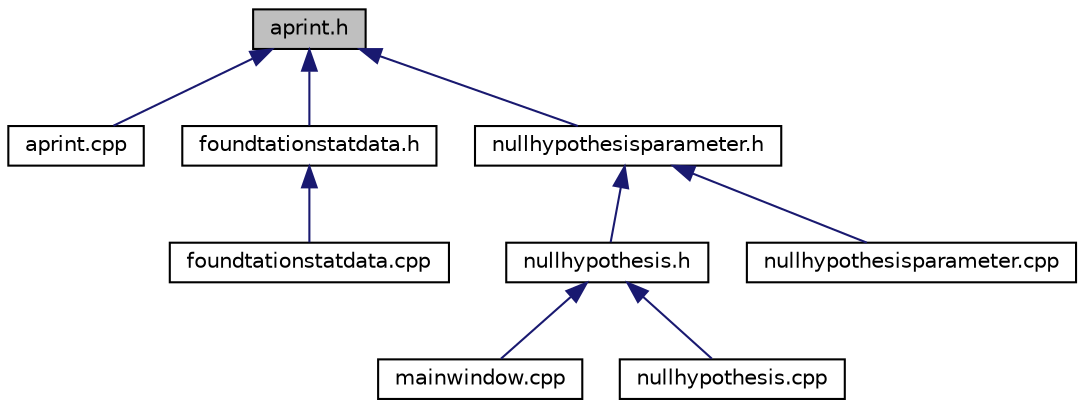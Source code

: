 digraph "aprint.h"
{
  edge [fontname="Helvetica",fontsize="10",labelfontname="Helvetica",labelfontsize="10"];
  node [fontname="Helvetica",fontsize="10",shape=record];
  Node1 [label="aprint.h",height=0.2,width=0.4,color="black", fillcolor="grey75", style="filled", fontcolor="black"];
  Node1 -> Node2 [dir="back",color="midnightblue",fontsize="10",style="solid",fontname="Helvetica"];
  Node2 [label="aprint.cpp",height=0.2,width=0.4,color="black", fillcolor="white", style="filled",URL="$aprint_8cpp.html"];
  Node1 -> Node3 [dir="back",color="midnightblue",fontsize="10",style="solid",fontname="Helvetica"];
  Node3 [label="foundtationstatdata.h",height=0.2,width=0.4,color="black", fillcolor="white", style="filled",URL="$foundtationstatdata_8h.html"];
  Node3 -> Node4 [dir="back",color="midnightblue",fontsize="10",style="solid",fontname="Helvetica"];
  Node4 [label="foundtationstatdata.cpp",height=0.2,width=0.4,color="black", fillcolor="white", style="filled",URL="$foundtationstatdata_8cpp.html"];
  Node1 -> Node5 [dir="back",color="midnightblue",fontsize="10",style="solid",fontname="Helvetica"];
  Node5 [label="nullhypothesisparameter.h",height=0.2,width=0.4,color="black", fillcolor="white", style="filled",URL="$nullhypothesisparameter_8h.html"];
  Node5 -> Node6 [dir="back",color="midnightblue",fontsize="10",style="solid",fontname="Helvetica"];
  Node6 [label="nullhypothesis.h",height=0.2,width=0.4,color="black", fillcolor="white", style="filled",URL="$nullhypothesis_8h.html"];
  Node6 -> Node7 [dir="back",color="midnightblue",fontsize="10",style="solid",fontname="Helvetica"];
  Node7 [label="mainwindow.cpp",height=0.2,width=0.4,color="black", fillcolor="white", style="filled",URL="$mainwindow_8cpp.html"];
  Node6 -> Node8 [dir="back",color="midnightblue",fontsize="10",style="solid",fontname="Helvetica"];
  Node8 [label="nullhypothesis.cpp",height=0.2,width=0.4,color="black", fillcolor="white", style="filled",URL="$nullhypothesis_8cpp.html"];
  Node5 -> Node9 [dir="back",color="midnightblue",fontsize="10",style="solid",fontname="Helvetica"];
  Node9 [label="nullhypothesisparameter.cpp",height=0.2,width=0.4,color="black", fillcolor="white", style="filled",URL="$nullhypothesisparameter_8cpp.html"];
}
